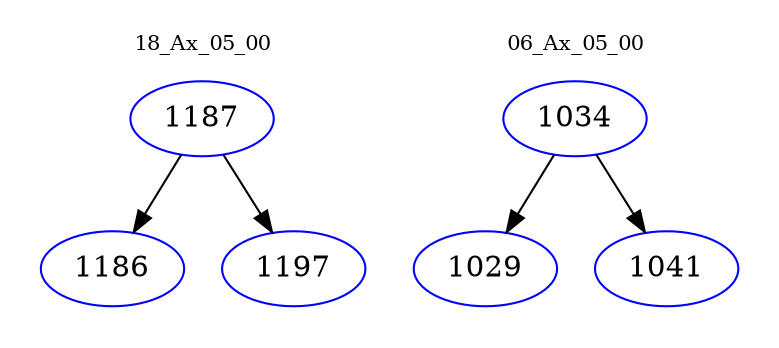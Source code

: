digraph{
subgraph cluster_0 {
color = white
label = "18_Ax_05_00";
fontsize=10;
T0_1187 [label="1187", color="blue"]
T0_1187 -> T0_1186 [color="black"]
T0_1186 [label="1186", color="blue"]
T0_1187 -> T0_1197 [color="black"]
T0_1197 [label="1197", color="blue"]
}
subgraph cluster_1 {
color = white
label = "06_Ax_05_00";
fontsize=10;
T1_1034 [label="1034", color="blue"]
T1_1034 -> T1_1029 [color="black"]
T1_1029 [label="1029", color="blue"]
T1_1034 -> T1_1041 [color="black"]
T1_1041 [label="1041", color="blue"]
}
}
